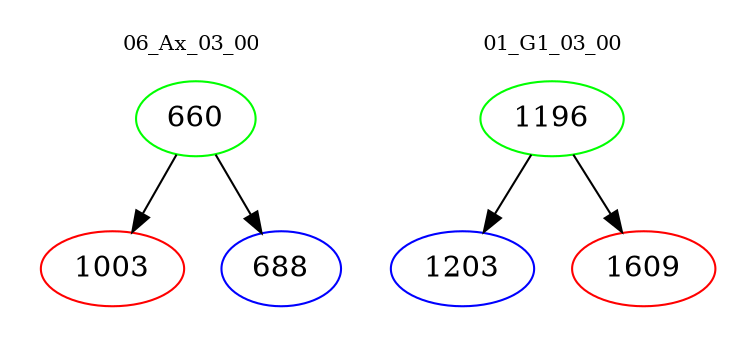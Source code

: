 digraph{
subgraph cluster_0 {
color = white
label = "06_Ax_03_00";
fontsize=10;
T0_660 [label="660", color="green"]
T0_660 -> T0_1003 [color="black"]
T0_1003 [label="1003", color="red"]
T0_660 -> T0_688 [color="black"]
T0_688 [label="688", color="blue"]
}
subgraph cluster_1 {
color = white
label = "01_G1_03_00";
fontsize=10;
T1_1196 [label="1196", color="green"]
T1_1196 -> T1_1203 [color="black"]
T1_1203 [label="1203", color="blue"]
T1_1196 -> T1_1609 [color="black"]
T1_1609 [label="1609", color="red"]
}
}
